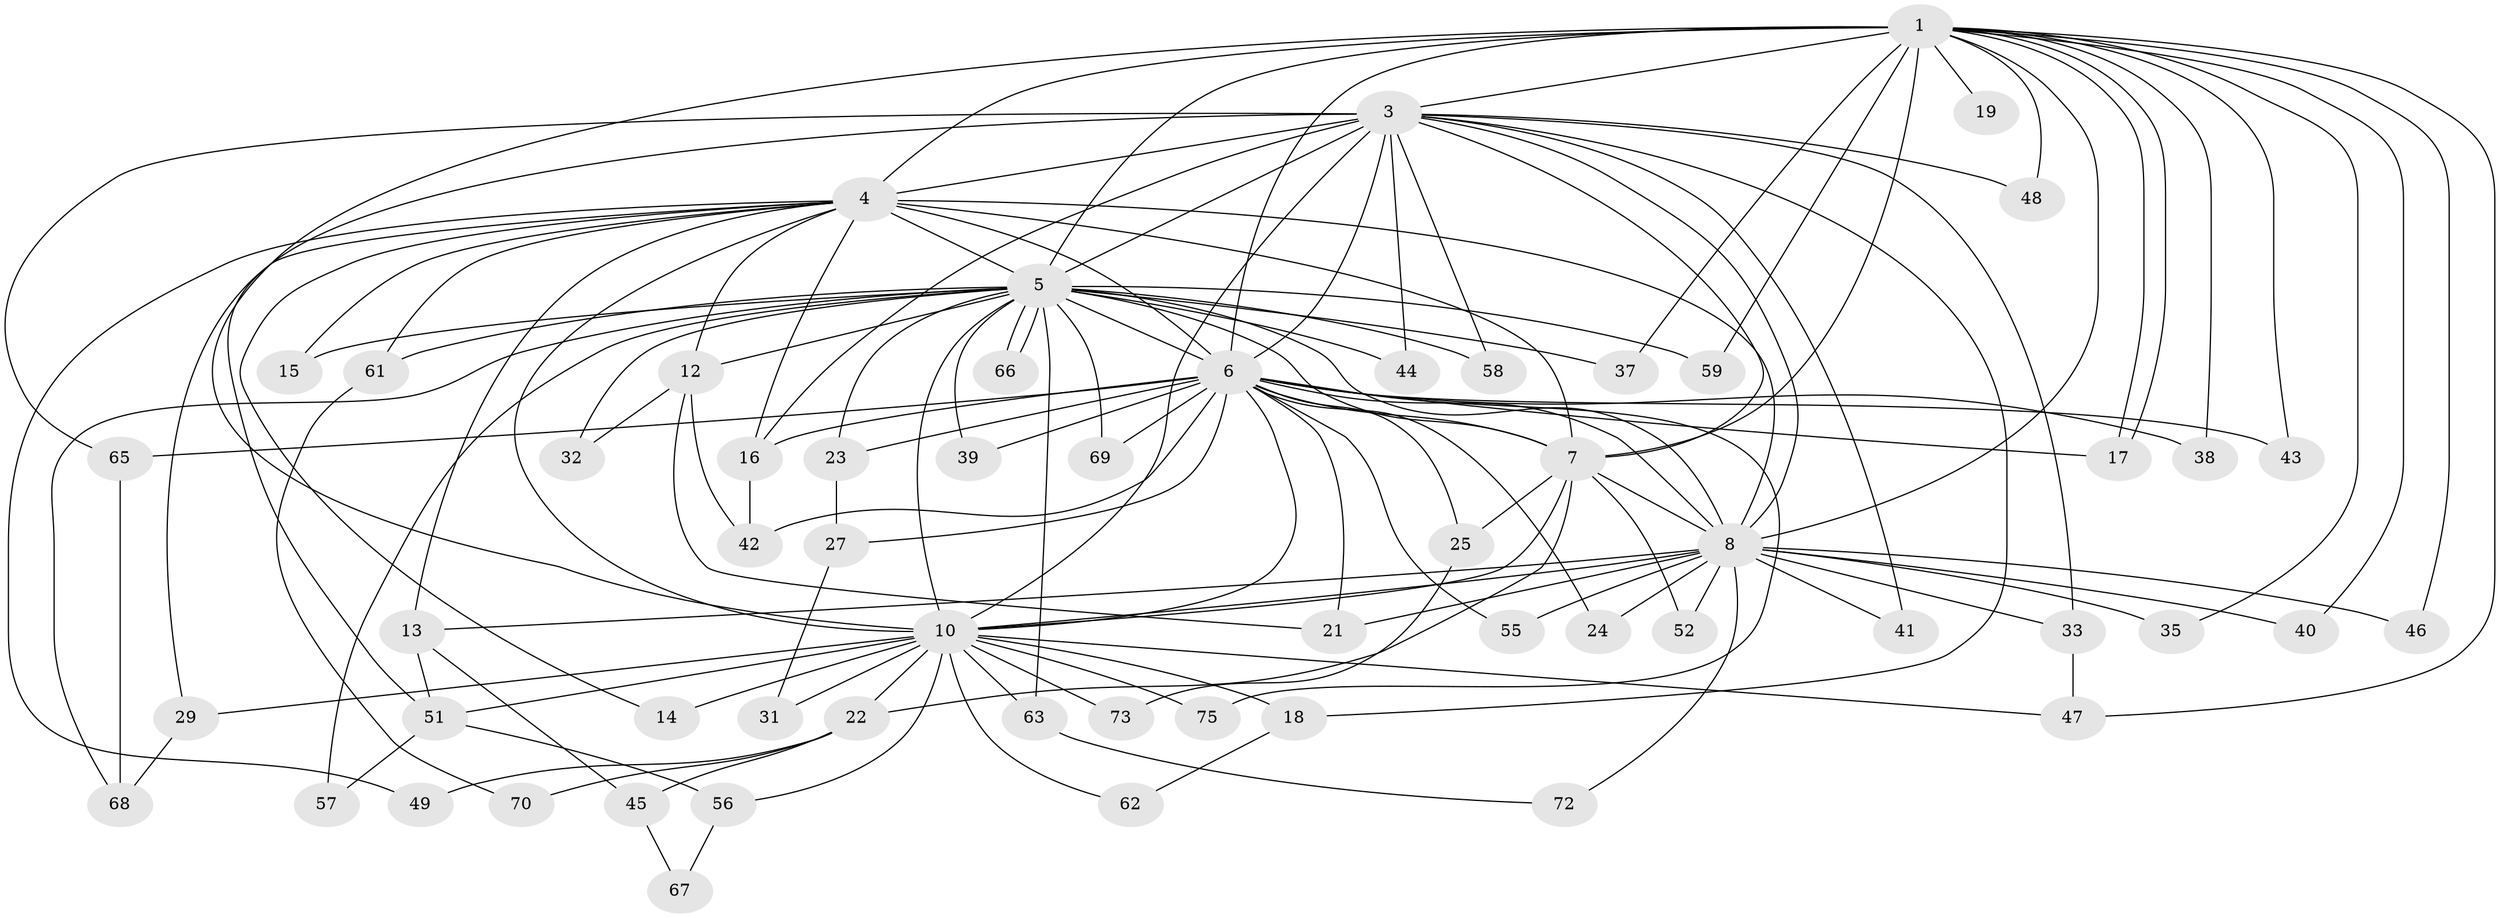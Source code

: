 // Generated by graph-tools (version 1.1) at 2025/23/03/03/25 07:23:41]
// undirected, 59 vertices, 136 edges
graph export_dot {
graph [start="1"]
  node [color=gray90,style=filled];
  1 [super="+2"];
  3 [super="+36"];
  4 [super="+20"];
  5 [super="+30"];
  6 [super="+9"];
  7 [super="+28"];
  8 [super="+11"];
  10 [super="+54"];
  12 [super="+26"];
  13 [super="+53"];
  14;
  15;
  16 [super="+50"];
  17 [super="+34"];
  18;
  19;
  21;
  22;
  23;
  24;
  25;
  27;
  29;
  31;
  32;
  33;
  35;
  37;
  38;
  39;
  40;
  41;
  42 [super="+74"];
  43;
  44;
  45;
  46;
  47 [super="+64"];
  48;
  49;
  51 [super="+60"];
  52;
  55;
  56;
  57;
  58;
  59;
  61;
  62;
  63;
  65;
  66;
  67;
  68 [super="+71"];
  69;
  70;
  72;
  73;
  75;
  1 -- 3 [weight=2];
  1 -- 4 [weight=2];
  1 -- 5 [weight=3];
  1 -- 6 [weight=4];
  1 -- 7 [weight=2];
  1 -- 8 [weight=3];
  1 -- 10 [weight=2];
  1 -- 17;
  1 -- 17;
  1 -- 19 [weight=2];
  1 -- 35;
  1 -- 37;
  1 -- 43;
  1 -- 47;
  1 -- 48;
  1 -- 38;
  1 -- 40;
  1 -- 46;
  1 -- 59;
  3 -- 4 [weight=2];
  3 -- 5 [weight=2];
  3 -- 6 [weight=2];
  3 -- 7;
  3 -- 8;
  3 -- 10;
  3 -- 16;
  3 -- 18;
  3 -- 33;
  3 -- 41;
  3 -- 44;
  3 -- 48;
  3 -- 51;
  3 -- 58;
  3 -- 65;
  4 -- 5;
  4 -- 6 [weight=2];
  4 -- 7;
  4 -- 8;
  4 -- 10;
  4 -- 12;
  4 -- 13;
  4 -- 14;
  4 -- 15;
  4 -- 16;
  4 -- 29;
  4 -- 49;
  4 -- 61;
  5 -- 6 [weight=2];
  5 -- 7 [weight=2];
  5 -- 8;
  5 -- 10 [weight=2];
  5 -- 12;
  5 -- 15;
  5 -- 23;
  5 -- 32;
  5 -- 37;
  5 -- 39;
  5 -- 44;
  5 -- 57;
  5 -- 58;
  5 -- 61;
  5 -- 63;
  5 -- 66;
  5 -- 66;
  5 -- 69;
  5 -- 59;
  5 -- 68;
  6 -- 7 [weight=2];
  6 -- 8 [weight=2];
  6 -- 10 [weight=2];
  6 -- 23;
  6 -- 24;
  6 -- 39;
  6 -- 42;
  6 -- 43;
  6 -- 55;
  6 -- 69;
  6 -- 75;
  6 -- 65;
  6 -- 38;
  6 -- 21;
  6 -- 25;
  6 -- 27;
  6 -- 16;
  6 -- 17;
  7 -- 8;
  7 -- 10;
  7 -- 22;
  7 -- 25;
  7 -- 52;
  8 -- 10;
  8 -- 13 [weight=2];
  8 -- 21;
  8 -- 24;
  8 -- 35;
  8 -- 41;
  8 -- 46;
  8 -- 52;
  8 -- 55;
  8 -- 72;
  8 -- 33;
  8 -- 40;
  10 -- 14;
  10 -- 18;
  10 -- 22;
  10 -- 29;
  10 -- 31;
  10 -- 56;
  10 -- 62;
  10 -- 73;
  10 -- 75;
  10 -- 63;
  10 -- 51;
  10 -- 47;
  12 -- 32;
  12 -- 42;
  12 -- 21;
  13 -- 45;
  13 -- 51;
  16 -- 42;
  18 -- 62;
  22 -- 45;
  22 -- 49;
  22 -- 70;
  23 -- 27;
  25 -- 73;
  27 -- 31;
  29 -- 68;
  33 -- 47;
  45 -- 67;
  51 -- 56;
  51 -- 57;
  56 -- 67;
  61 -- 70;
  63 -- 72;
  65 -- 68;
}
